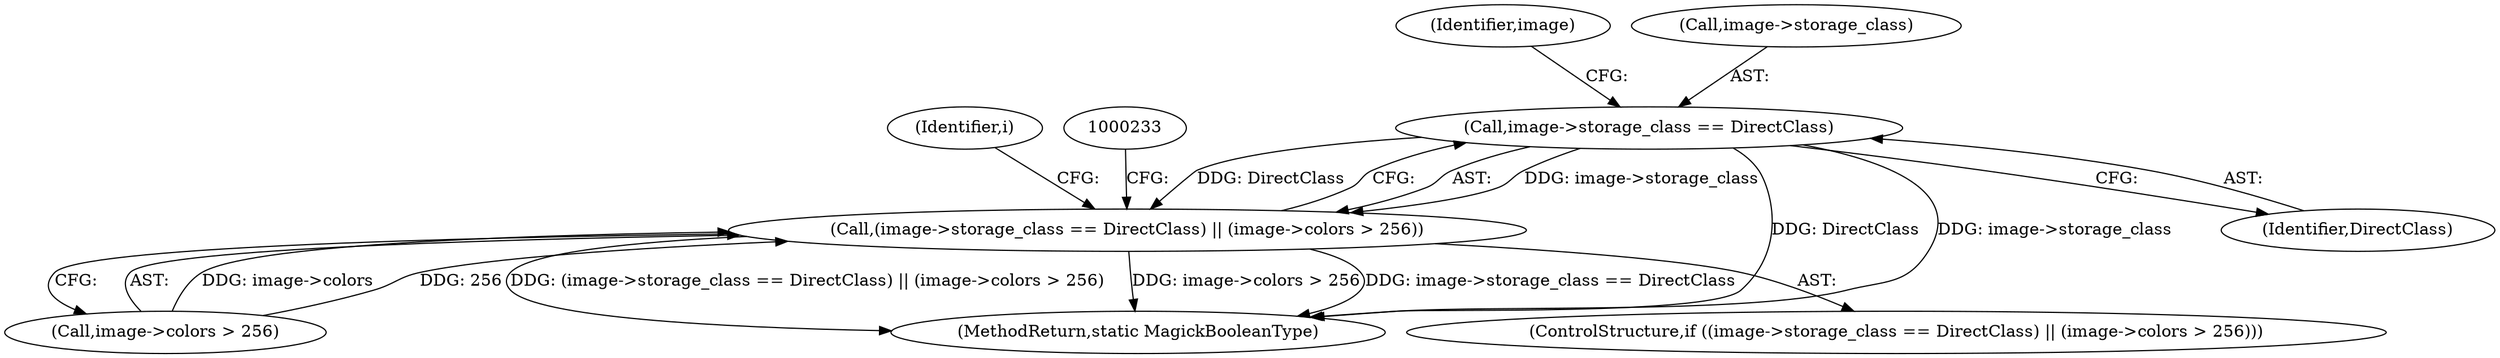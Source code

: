 digraph "0_ImageMagick_10b3823a7619ed22d42764733eb052c4159bc8c1_1@pointer" {
"1000222" [label="(Call,image->storage_class == DirectClass)"];
"1000221" [label="(Call,(image->storage_class == DirectClass) || (image->colors > 256))"];
"1000221" [label="(Call,(image->storage_class == DirectClass) || (image->colors > 256))"];
"1000239" [label="(Identifier,i)"];
"1000227" [label="(Call,image->colors > 256)"];
"1000229" [label="(Identifier,image)"];
"1000223" [label="(Call,image->storage_class)"];
"1000588" [label="(MethodReturn,static MagickBooleanType)"];
"1000220" [label="(ControlStructure,if ((image->storage_class == DirectClass) || (image->colors > 256)))"];
"1000226" [label="(Identifier,DirectClass)"];
"1000222" [label="(Call,image->storage_class == DirectClass)"];
"1000222" -> "1000221"  [label="AST: "];
"1000222" -> "1000226"  [label="CFG: "];
"1000223" -> "1000222"  [label="AST: "];
"1000226" -> "1000222"  [label="AST: "];
"1000229" -> "1000222"  [label="CFG: "];
"1000221" -> "1000222"  [label="CFG: "];
"1000222" -> "1000588"  [label="DDG: image->storage_class"];
"1000222" -> "1000588"  [label="DDG: DirectClass"];
"1000222" -> "1000221"  [label="DDG: image->storage_class"];
"1000222" -> "1000221"  [label="DDG: DirectClass"];
"1000221" -> "1000220"  [label="AST: "];
"1000221" -> "1000227"  [label="CFG: "];
"1000227" -> "1000221"  [label="AST: "];
"1000233" -> "1000221"  [label="CFG: "];
"1000239" -> "1000221"  [label="CFG: "];
"1000221" -> "1000588"  [label="DDG: (image->storage_class == DirectClass) || (image->colors > 256)"];
"1000221" -> "1000588"  [label="DDG: image->colors > 256"];
"1000221" -> "1000588"  [label="DDG: image->storage_class == DirectClass"];
"1000227" -> "1000221"  [label="DDG: image->colors"];
"1000227" -> "1000221"  [label="DDG: 256"];
}

